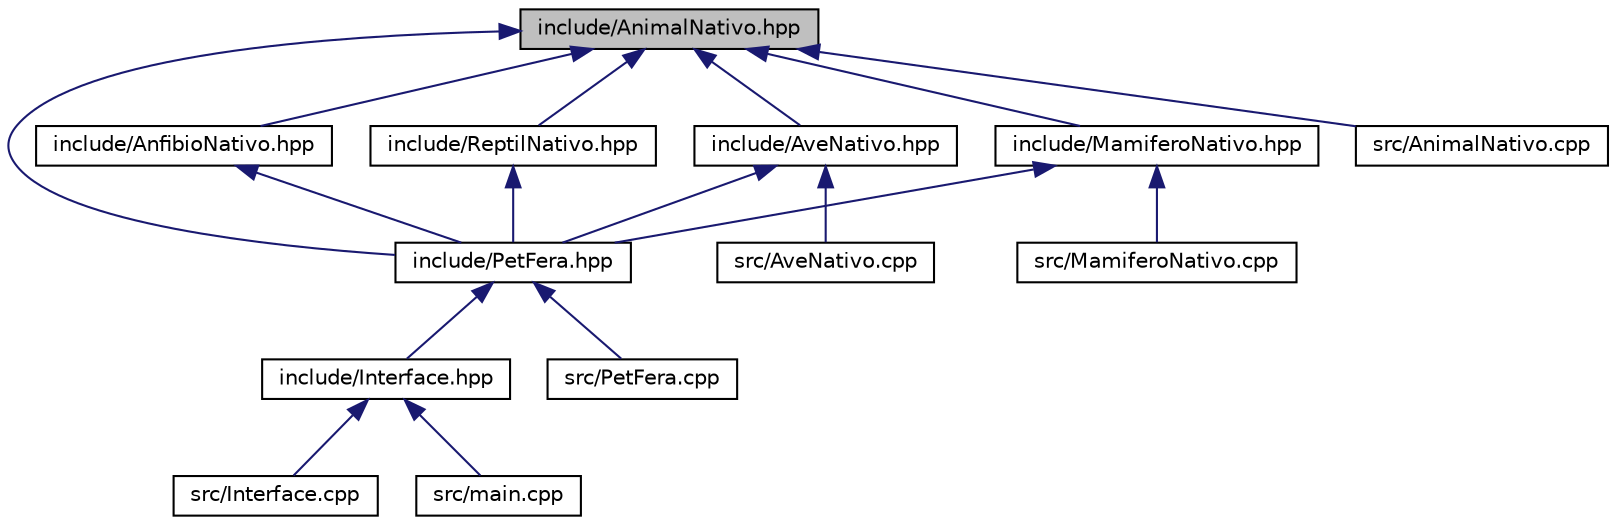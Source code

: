 digraph "include/AnimalNativo.hpp"
{
  edge [fontname="Helvetica",fontsize="10",labelfontname="Helvetica",labelfontsize="10"];
  node [fontname="Helvetica",fontsize="10",shape=record];
  Node3 [label="include/AnimalNativo.hpp",height=0.2,width=0.4,color="black", fillcolor="grey75", style="filled", fontcolor="black"];
  Node3 -> Node4 [dir="back",color="midnightblue",fontsize="10",style="solid",fontname="Helvetica"];
  Node4 [label="include/AnfibioNativo.hpp",height=0.2,width=0.4,color="black", fillcolor="white", style="filled",URL="$AnfibioNativo_8hpp_source.html"];
  Node4 -> Node5 [dir="back",color="midnightblue",fontsize="10",style="solid",fontname="Helvetica"];
  Node5 [label="include/PetFera.hpp",height=0.2,width=0.4,color="black", fillcolor="white", style="filled",URL="$PetFera_8hpp.html",tooltip="Classe que representa o petshop. "];
  Node5 -> Node6 [dir="back",color="midnightblue",fontsize="10",style="solid",fontname="Helvetica"];
  Node6 [label="include/Interface.hpp",height=0.2,width=0.4,color="black", fillcolor="white", style="filled",URL="$Interface_8hpp.html",tooltip="Classe que representa a interface do projeto. "];
  Node6 -> Node7 [dir="back",color="midnightblue",fontsize="10",style="solid",fontname="Helvetica"];
  Node7 [label="src/Interface.cpp",height=0.2,width=0.4,color="black", fillcolor="white", style="filled",URL="$Interface_8cpp.html",tooltip="Implementação da classe que representa a interface do projeto. "];
  Node6 -> Node8 [dir="back",color="midnightblue",fontsize="10",style="solid",fontname="Helvetica"];
  Node8 [label="src/main.cpp",height=0.2,width=0.4,color="black", fillcolor="white", style="filled",URL="$main_8cpp.html",tooltip="Função principal. "];
  Node5 -> Node9 [dir="back",color="midnightblue",fontsize="10",style="solid",fontname="Helvetica"];
  Node9 [label="src/PetFera.cpp",height=0.2,width=0.4,color="black", fillcolor="white", style="filled",URL="$PetFera_8cpp.html",tooltip="Implementação da classe que representa o petshop. "];
  Node3 -> Node10 [dir="back",color="midnightblue",fontsize="10",style="solid",fontname="Helvetica"];
  Node10 [label="include/AveNativo.hpp",height=0.2,width=0.4,color="black", fillcolor="white", style="filled",URL="$AveNativo_8hpp.html",tooltip="Classe que representa as aves nativas. "];
  Node10 -> Node5 [dir="back",color="midnightblue",fontsize="10",style="solid",fontname="Helvetica"];
  Node10 -> Node11 [dir="back",color="midnightblue",fontsize="10",style="solid",fontname="Helvetica"];
  Node11 [label="src/AveNativo.cpp",height=0.2,width=0.4,color="black", fillcolor="white", style="filled",URL="$AveNativo_8cpp.html",tooltip="Implementação da classe que representa as aves nativas. "];
  Node3 -> Node5 [dir="back",color="midnightblue",fontsize="10",style="solid",fontname="Helvetica"];
  Node3 -> Node12 [dir="back",color="midnightblue",fontsize="10",style="solid",fontname="Helvetica"];
  Node12 [label="include/MamiferoNativo.hpp",height=0.2,width=0.4,color="black", fillcolor="white", style="filled",URL="$MamiferoNativo_8hpp.html",tooltip="Classe que representa os mamíferos nativos. "];
  Node12 -> Node5 [dir="back",color="midnightblue",fontsize="10",style="solid",fontname="Helvetica"];
  Node12 -> Node13 [dir="back",color="midnightblue",fontsize="10",style="solid",fontname="Helvetica"];
  Node13 [label="src/MamiferoNativo.cpp",height=0.2,width=0.4,color="black", fillcolor="white", style="filled",URL="$MamiferoNativo_8cpp.html",tooltip="Implementação da classe que representa os mamíferos nativos. "];
  Node3 -> Node14 [dir="back",color="midnightblue",fontsize="10",style="solid",fontname="Helvetica"];
  Node14 [label="include/ReptilNativo.hpp",height=0.2,width=0.4,color="black", fillcolor="white", style="filled",URL="$ReptilNativo_8hpp_source.html"];
  Node14 -> Node5 [dir="back",color="midnightblue",fontsize="10",style="solid",fontname="Helvetica"];
  Node3 -> Node15 [dir="back",color="midnightblue",fontsize="10",style="solid",fontname="Helvetica"];
  Node15 [label="src/AnimalNativo.cpp",height=0.2,width=0.4,color="black", fillcolor="white", style="filled",URL="$AnimalNativo_8cpp.html",tooltip="Implementação da classe que representa os animais nativos. "];
}
